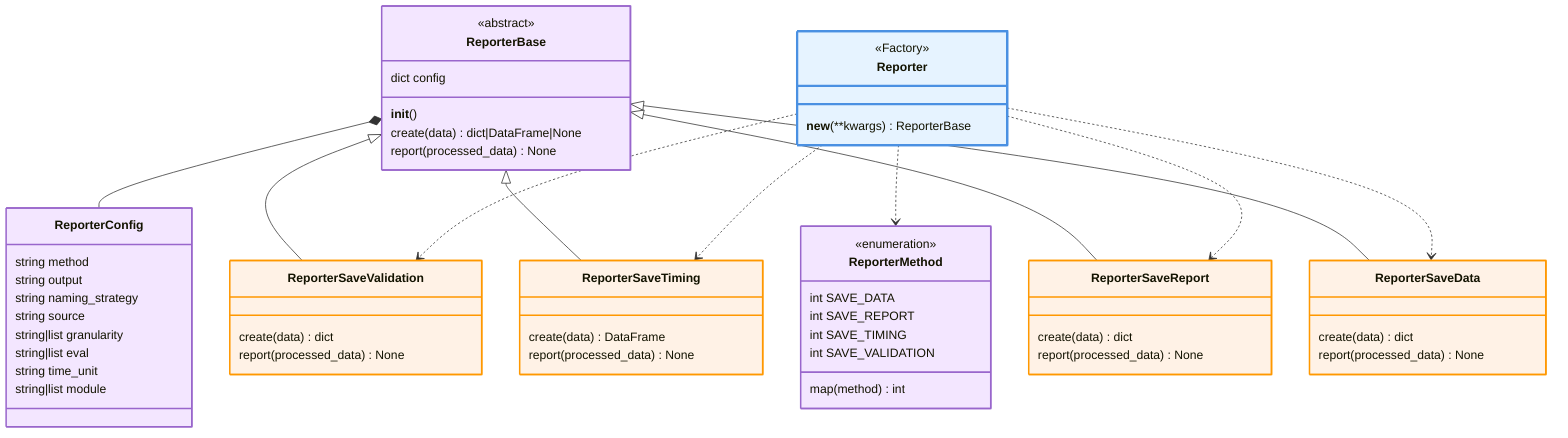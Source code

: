 classDiagram
    class Reporter {
        <<Factory>>
        __new__(**kwargs) ReporterBase
    }

    class ReporterBase {
        <<abstract>>
        dict config
        __init__()
        create(data) dict|DataFrame|None
        report(processed_data) None
    }

    class ReporterSaveData {
        create(data) dict
        report(processed_data) None
    }

    class ReporterSaveReport {
        create(data) dict
        report(processed_data) None
    }

    class ReporterSaveTiming {
        create(data) DataFrame
        report(processed_data) None
    }

    class ReporterSaveValidation {
        create(data) dict
        report(processed_data) None
    }

    class ReporterMethod {
        <<enumeration>>
        int SAVE_DATA
        int SAVE_REPORT
        int SAVE_TIMING
        int SAVE_VALIDATION
        map(method) int
    }

    class ReporterConfig {
        string method
        string output
        string naming_strategy
        string source
        string|list granularity
        string|list eval
        string time_unit
        string|list module
    }

    ReporterBase <|-- ReporterSaveData
    ReporterBase <|-- ReporterSaveReport
    ReporterBase <|-- ReporterSaveTiming
    ReporterBase <|-- ReporterSaveValidation

    Reporter ..> ReporterSaveData
    Reporter ..> ReporterSaveReport
    Reporter ..> ReporterSaveTiming
    Reporter ..> ReporterSaveValidation
    Reporter ..> ReporterMethod
    
    ReporterBase *-- ReporterConfig

    %% Style annotations
    style Reporter fill:#e6f3ff,stroke:#4a90e2,stroke-width:3px
    style ReporterBase fill:#f3e6ff,stroke:#9966cc,stroke-width:2px
    style ReporterSaveData fill:#fff2e6,stroke:#ff9800,stroke-width:2px
    style ReporterSaveReport fill:#fff2e6,stroke:#ff9800,stroke-width:2px
    style ReporterSaveTiming fill:#fff2e6,stroke:#ff9800,stroke-width:2px
    style ReporterSaveValidation fill:#fff2e6,stroke:#ff9800,stroke-width:2px
    style ReporterMethod fill:#f3e6ff,stroke:#9966cc,stroke-width:2px
    style ReporterConfig fill:#f3e6ff,stroke:#9966cc,stroke-width:2px